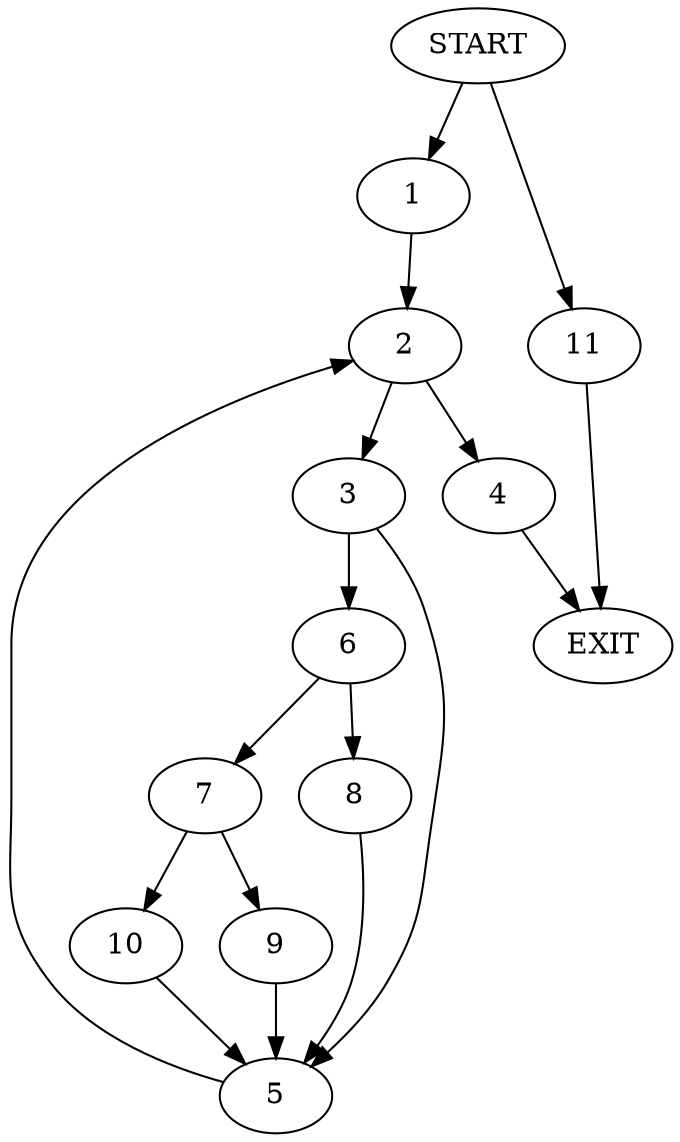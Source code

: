 digraph {
0 [label="START"]
12 [label="EXIT"]
0 -> 1
1 -> 2
2 -> 3
2 -> 4
4 -> 12
3 -> 5
3 -> 6
5 -> 2
6 -> 7
6 -> 8
8 -> 5
7 -> 9
7 -> 10
10 -> 5
9 -> 5
0 -> 11
11 -> 12
}
